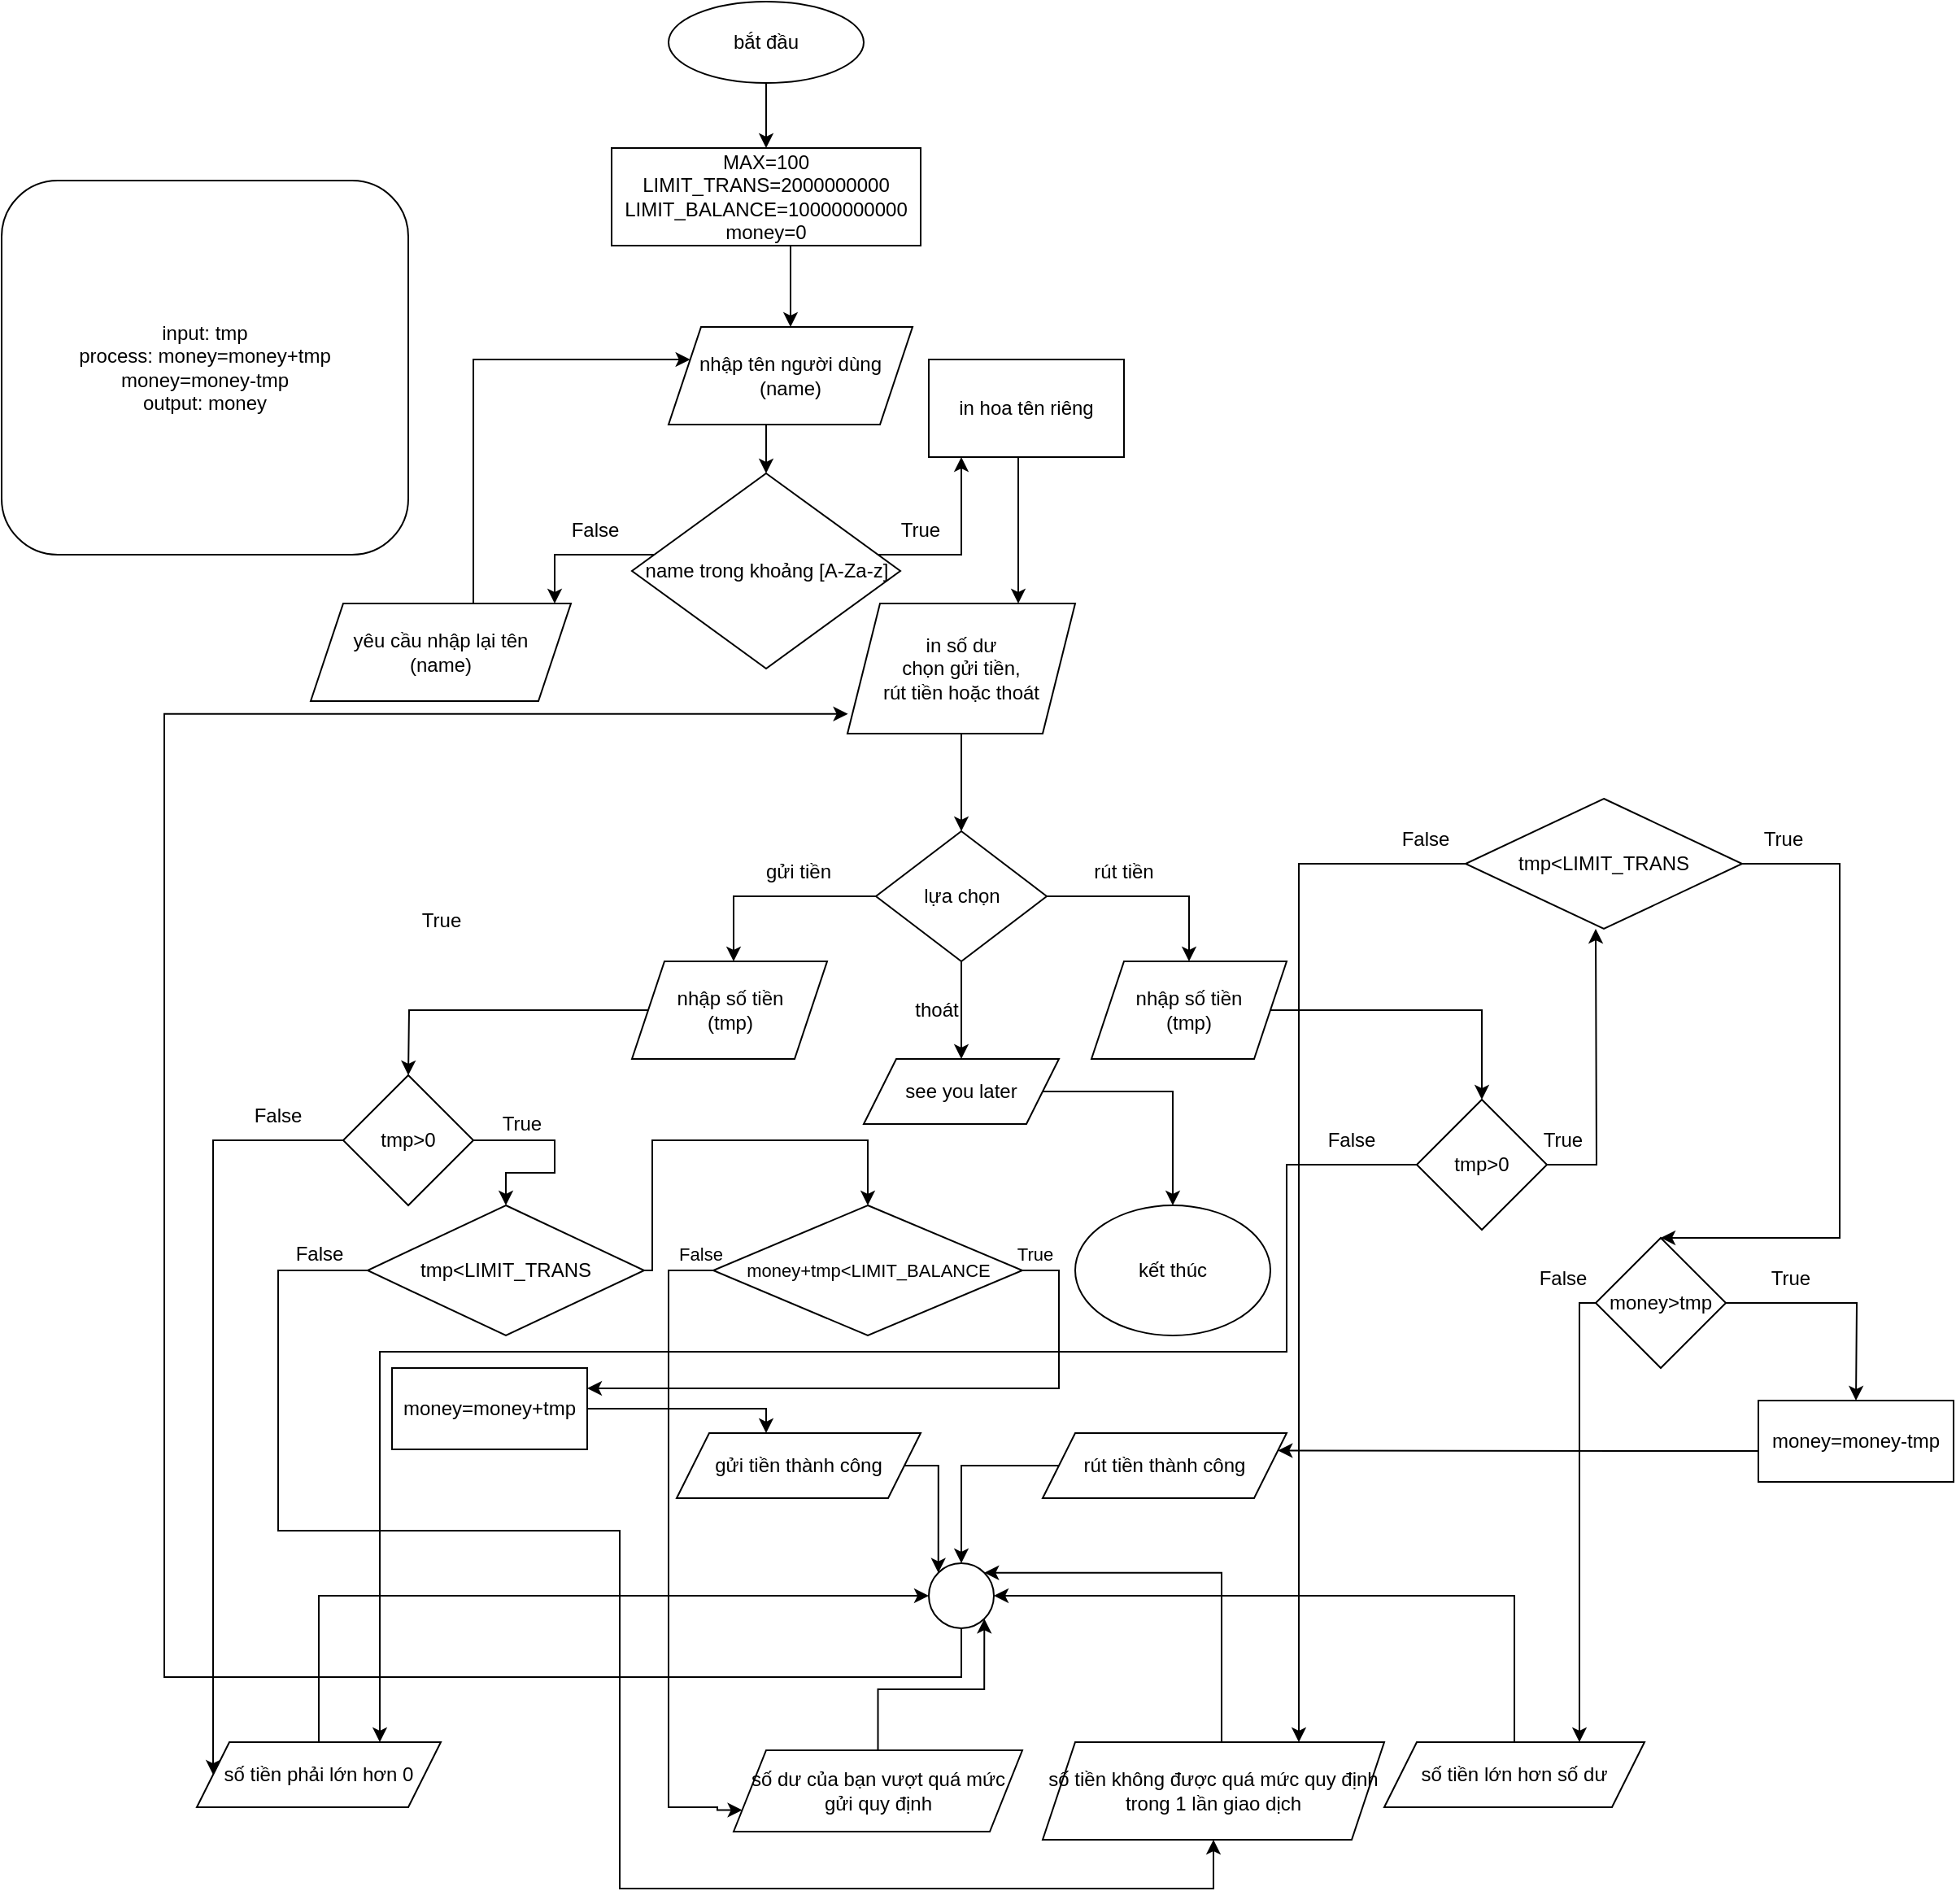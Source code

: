 <mxfile version="21.1.2" type="device">
  <diagram name="Page-1" id="oMAlh6nahrnF8Ww7XJTm">
    <mxGraphModel dx="1600" dy="1874" grid="1" gridSize="10" guides="1" tooltips="1" connect="1" arrows="1" fold="1" page="1" pageScale="1" pageWidth="850" pageHeight="1100" math="0" shadow="0">
      <root>
        <mxCell id="0" />
        <mxCell id="1" parent="0" />
        <mxCell id="y8pR5wxcZNyVzg8NaB7I-1" style="edgeStyle=orthogonalEdgeStyle;rounded=0;orthogonalLoop=1;jettySize=auto;html=1;movable=0;resizable=0;rotatable=0;deletable=0;editable=0;locked=1;connectable=0;" parent="1" source="CdHsnxA1PB7RoH4SgIvb-1" edge="1">
          <mxGeometry relative="1" as="geometry">
            <mxPoint x="500" y="20" as="targetPoint" />
            <Array as="points">
              <mxPoint x="500" y="10" />
              <mxPoint x="500" y="10" />
            </Array>
          </mxGeometry>
        </mxCell>
        <mxCell id="CdHsnxA1PB7RoH4SgIvb-1" value="bắt đầu" style="ellipse;whiteSpace=wrap;html=1;" parent="1" vertex="1">
          <mxGeometry x="440" y="-70" width="120" height="50" as="geometry" />
        </mxCell>
        <mxCell id="y8pR5wxcZNyVzg8NaB7I-46" style="edgeStyle=orthogonalEdgeStyle;rounded=0;orthogonalLoop=1;jettySize=auto;html=1;entryX=0.5;entryY=0;entryDx=0;entryDy=0;movable=0;resizable=0;rotatable=0;deletable=0;editable=0;locked=1;connectable=0;" parent="1" source="y8pR5wxcZNyVzg8NaB7I-2" target="y8pR5wxcZNyVzg8NaB7I-4" edge="1">
          <mxGeometry relative="1" as="geometry">
            <Array as="points">
              <mxPoint x="500" y="200" />
              <mxPoint x="500" y="200" />
            </Array>
          </mxGeometry>
        </mxCell>
        <mxCell id="y8pR5wxcZNyVzg8NaB7I-2" value="nhập tên người dùng&lt;br&gt;(name)" style="shape=parallelogram;perimeter=parallelogramPerimeter;whiteSpace=wrap;html=1;fixedSize=1;" parent="1" vertex="1">
          <mxGeometry x="440" y="130" width="150" height="60" as="geometry" />
        </mxCell>
        <mxCell id="y8pR5wxcZNyVzg8NaB7I-5" style="edgeStyle=orthogonalEdgeStyle;rounded=0;orthogonalLoop=1;jettySize=auto;html=1;movable=0;resizable=0;rotatable=0;deletable=0;editable=0;locked=1;connectable=0;" parent="1" source="y8pR5wxcZNyVzg8NaB7I-4" edge="1">
          <mxGeometry relative="1" as="geometry">
            <mxPoint x="620" y="210" as="targetPoint" />
            <Array as="points">
              <mxPoint x="620" y="270" />
            </Array>
          </mxGeometry>
        </mxCell>
        <mxCell id="y8pR5wxcZNyVzg8NaB7I-9" style="edgeStyle=orthogonalEdgeStyle;rounded=0;orthogonalLoop=1;jettySize=auto;html=1;movable=0;resizable=0;rotatable=0;deletable=0;editable=0;locked=1;connectable=0;" parent="1" source="y8pR5wxcZNyVzg8NaB7I-4" edge="1">
          <mxGeometry relative="1" as="geometry">
            <mxPoint x="370" y="300" as="targetPoint" />
            <Array as="points">
              <mxPoint x="370" y="270" />
            </Array>
          </mxGeometry>
        </mxCell>
        <mxCell id="y8pR5wxcZNyVzg8NaB7I-4" value="name trong khoảng [A-Za-z]" style="rhombus;whiteSpace=wrap;html=1;" parent="1" vertex="1">
          <mxGeometry x="417.5" y="220" width="165" height="120" as="geometry" />
        </mxCell>
        <mxCell id="y8pR5wxcZNyVzg8NaB7I-6" value="True" style="text;html=1;strokeColor=none;fillColor=none;align=center;verticalAlign=middle;whiteSpace=wrap;rounded=0;" parent="1" vertex="1">
          <mxGeometry x="565" y="240" width="60" height="30" as="geometry" />
        </mxCell>
        <mxCell id="y8pR5wxcZNyVzg8NaB7I-8" value="False" style="text;html=1;strokeColor=none;fillColor=none;align=center;verticalAlign=middle;whiteSpace=wrap;rounded=0;" parent="1" vertex="1">
          <mxGeometry x="365" y="240" width="60" height="30" as="geometry" />
        </mxCell>
        <mxCell id="y8pR5wxcZNyVzg8NaB7I-11" value="kết thúc" style="ellipse;whiteSpace=wrap;html=1;" parent="1" vertex="1">
          <mxGeometry x="690" y="670" width="120" height="80" as="geometry" />
        </mxCell>
        <mxCell id="y8pR5wxcZNyVzg8NaB7I-14" style="edgeStyle=orthogonalEdgeStyle;rounded=0;orthogonalLoop=1;jettySize=auto;html=1;movable=0;resizable=0;rotatable=0;deletable=0;editable=0;locked=1;connectable=0;" parent="1" source="y8pR5wxcZNyVzg8NaB7I-13" edge="1" target="y8pR5wxcZNyVzg8NaB7I-2">
          <mxGeometry relative="1" as="geometry">
            <mxPoint x="450" y="150" as="targetPoint" />
            <Array as="points">
              <mxPoint x="320" y="150" />
            </Array>
          </mxGeometry>
        </mxCell>
        <mxCell id="y8pR5wxcZNyVzg8NaB7I-13" value="yêu cầu nhập lại tên&lt;br&gt;(name)" style="shape=parallelogram;perimeter=parallelogramPerimeter;whiteSpace=wrap;html=1;fixedSize=1;" parent="1" vertex="1">
          <mxGeometry x="220" y="300" width="160" height="60" as="geometry" />
        </mxCell>
        <mxCell id="y8pR5wxcZNyVzg8NaB7I-16" style="edgeStyle=orthogonalEdgeStyle;rounded=0;orthogonalLoop=1;jettySize=auto;html=1;movable=0;resizable=0;rotatable=0;deletable=0;editable=0;locked=1;connectable=0;" parent="1" source="y8pR5wxcZNyVzg8NaB7I-15" edge="1">
          <mxGeometry relative="1" as="geometry">
            <mxPoint x="620" y="440" as="targetPoint" />
          </mxGeometry>
        </mxCell>
        <mxCell id="y8pR5wxcZNyVzg8NaB7I-15" value="in số dư&lt;br&gt;chọn gửi tiền, &lt;br&gt;rút tiền hoặc thoát" style="shape=parallelogram;perimeter=parallelogramPerimeter;whiteSpace=wrap;html=1;fixedSize=1;" parent="1" vertex="1">
          <mxGeometry x="550" y="300" width="140" height="80" as="geometry" />
        </mxCell>
        <mxCell id="y8pR5wxcZNyVzg8NaB7I-18" style="edgeStyle=orthogonalEdgeStyle;rounded=0;orthogonalLoop=1;jettySize=auto;html=1;movable=0;resizable=0;rotatable=0;deletable=0;editable=0;locked=1;connectable=0;" parent="1" source="y8pR5wxcZNyVzg8NaB7I-17" edge="1">
          <mxGeometry relative="1" as="geometry">
            <mxPoint x="480" y="520" as="targetPoint" />
            <Array as="points">
              <mxPoint x="480" y="480" />
              <mxPoint x="480" y="480" />
            </Array>
          </mxGeometry>
        </mxCell>
        <mxCell id="y8pR5wxcZNyVzg8NaB7I-19" style="edgeStyle=orthogonalEdgeStyle;rounded=0;orthogonalLoop=1;jettySize=auto;html=1;movable=0;resizable=0;rotatable=0;deletable=0;editable=0;locked=1;connectable=0;" parent="1" source="y8pR5wxcZNyVzg8NaB7I-17" edge="1">
          <mxGeometry relative="1" as="geometry">
            <mxPoint x="760" y="520" as="targetPoint" />
            <Array as="points">
              <mxPoint x="740" y="480" />
              <mxPoint x="740" y="480" />
            </Array>
          </mxGeometry>
        </mxCell>
        <mxCell id="y8pR5wxcZNyVzg8NaB7I-20" style="edgeStyle=orthogonalEdgeStyle;rounded=0;orthogonalLoop=1;jettySize=auto;html=1;movable=1;resizable=1;rotatable=1;deletable=1;editable=1;locked=0;connectable=1;entryX=0.5;entryY=0;entryDx=0;entryDy=0;" parent="1" source="y8pR5wxcZNyVzg8NaB7I-17" edge="1" target="y8pR5wxcZNyVzg8NaB7I-72">
          <mxGeometry relative="1" as="geometry">
            <mxPoint x="620" y="590" as="targetPoint" />
          </mxGeometry>
        </mxCell>
        <mxCell id="y8pR5wxcZNyVzg8NaB7I-17" value="lựa chọn" style="rhombus;whiteSpace=wrap;html=1;" parent="1" vertex="1">
          <mxGeometry x="567.5" y="440" width="105" height="80" as="geometry" />
        </mxCell>
        <mxCell id="y8pR5wxcZNyVzg8NaB7I-21" value="gửi tiền" style="text;html=1;strokeColor=none;fillColor=none;align=center;verticalAlign=middle;whiteSpace=wrap;rounded=0;" parent="1" vertex="1">
          <mxGeometry x="490" y="450" width="60" height="30" as="geometry" />
        </mxCell>
        <mxCell id="y8pR5wxcZNyVzg8NaB7I-22" value="rút tiền" style="text;html=1;strokeColor=none;fillColor=none;align=center;verticalAlign=middle;whiteSpace=wrap;rounded=0;" parent="1" vertex="1">
          <mxGeometry x="690" y="450" width="60" height="30" as="geometry" />
        </mxCell>
        <mxCell id="y8pR5wxcZNyVzg8NaB7I-23" value="thoát" style="text;html=1;strokeColor=none;fillColor=none;align=center;verticalAlign=middle;whiteSpace=wrap;rounded=0;" parent="1" vertex="1">
          <mxGeometry x="575" y="535" width="60" height="30" as="geometry" />
        </mxCell>
        <mxCell id="y8pR5wxcZNyVzg8NaB7I-26" style="edgeStyle=orthogonalEdgeStyle;rounded=0;orthogonalLoop=1;jettySize=auto;html=1;movable=0;resizable=0;rotatable=0;deletable=0;editable=0;locked=1;connectable=0;" parent="1" source="y8pR5wxcZNyVzg8NaB7I-24" edge="1">
          <mxGeometry relative="1" as="geometry">
            <mxPoint x="280" y="590" as="targetPoint" />
          </mxGeometry>
        </mxCell>
        <mxCell id="y8pR5wxcZNyVzg8NaB7I-24" value="nhập số tiền&lt;br&gt;(tmp)" style="shape=parallelogram;perimeter=parallelogramPerimeter;whiteSpace=wrap;html=1;fixedSize=1;" parent="1" vertex="1">
          <mxGeometry x="417.5" y="520" width="120" height="60" as="geometry" />
        </mxCell>
        <mxCell id="y8pR5wxcZNyVzg8NaB7I-27" style="edgeStyle=orthogonalEdgeStyle;rounded=0;orthogonalLoop=1;jettySize=auto;html=1;movable=0;resizable=0;rotatable=0;deletable=0;editable=0;locked=1;connectable=0;" parent="1" source="y8pR5wxcZNyVzg8NaB7I-25" target="y8pR5wxcZNyVzg8NaB7I-39" edge="1">
          <mxGeometry relative="1" as="geometry">
            <mxPoint x="930" y="550" as="targetPoint" />
          </mxGeometry>
        </mxCell>
        <mxCell id="y8pR5wxcZNyVzg8NaB7I-25" value="nhập số tiền&lt;br&gt;(tmp)" style="shape=parallelogram;perimeter=parallelogramPerimeter;whiteSpace=wrap;html=1;fixedSize=1;" parent="1" vertex="1">
          <mxGeometry x="700" y="520" width="120" height="60" as="geometry" />
        </mxCell>
        <mxCell id="y8pR5wxcZNyVzg8NaB7I-29" style="edgeStyle=orthogonalEdgeStyle;rounded=0;orthogonalLoop=1;jettySize=auto;html=1;entryX=0;entryY=0.5;entryDx=0;entryDy=0;" parent="1" source="y8pR5wxcZNyVzg8NaB7I-28" target="y8pR5wxcZNyVzg8NaB7I-34" edge="1">
          <mxGeometry relative="1" as="geometry">
            <mxPoint x="300" y="720" as="targetPoint" />
            <Array as="points">
              <mxPoint x="160" y="630" />
            </Array>
          </mxGeometry>
        </mxCell>
        <mxCell id="1MU2ezovRidm6G-BeYjr-18" style="edgeStyle=orthogonalEdgeStyle;rounded=0;orthogonalLoop=1;jettySize=auto;html=1;entryX=0.5;entryY=0;entryDx=0;entryDy=0;" edge="1" parent="1" source="y8pR5wxcZNyVzg8NaB7I-28" target="1MU2ezovRidm6G-BeYjr-16">
          <mxGeometry relative="1" as="geometry">
            <mxPoint x="400" y="660" as="targetPoint" />
            <Array as="points">
              <mxPoint x="370" y="630" />
              <mxPoint x="370" y="650" />
              <mxPoint x="340" y="650" />
            </Array>
          </mxGeometry>
        </mxCell>
        <mxCell id="y8pR5wxcZNyVzg8NaB7I-28" value="tmp&amp;gt;0" style="rhombus;whiteSpace=wrap;html=1;direction=south;" parent="1" vertex="1">
          <mxGeometry x="240" y="590" width="80" height="80" as="geometry" />
        </mxCell>
        <mxCell id="y8pR5wxcZNyVzg8NaB7I-30" value="False" style="text;html=1;strokeColor=none;fillColor=none;align=center;verticalAlign=middle;whiteSpace=wrap;rounded=0;" parent="1" vertex="1">
          <mxGeometry x="170" y="600" width="60" height="30" as="geometry" />
        </mxCell>
        <mxCell id="y8pR5wxcZNyVzg8NaB7I-32" value="True" style="text;html=1;strokeColor=none;fillColor=none;align=center;verticalAlign=middle;whiteSpace=wrap;rounded=0;" parent="1" vertex="1">
          <mxGeometry x="320" y="605" width="60" height="30" as="geometry" />
        </mxCell>
        <mxCell id="y8pR5wxcZNyVzg8NaB7I-52" style="edgeStyle=orthogonalEdgeStyle;rounded=0;orthogonalLoop=1;jettySize=auto;html=1;entryX=0;entryY=0.5;entryDx=0;entryDy=0;" parent="1" source="y8pR5wxcZNyVzg8NaB7I-34" target="y8pR5wxcZNyVzg8NaB7I-51" edge="1">
          <mxGeometry relative="1" as="geometry">
            <mxPoint x="580" y="850" as="targetPoint" />
            <Array as="points">
              <mxPoint x="310" y="910" />
              <mxPoint x="600" y="910" />
            </Array>
          </mxGeometry>
        </mxCell>
        <mxCell id="y8pR5wxcZNyVzg8NaB7I-34" value="số tiền phải lớn hơn 0" style="shape=parallelogram;perimeter=parallelogramPerimeter;whiteSpace=wrap;html=1;fixedSize=1;" parent="1" vertex="1">
          <mxGeometry x="150" y="1000" width="150" height="40" as="geometry" />
        </mxCell>
        <mxCell id="y8pR5wxcZNyVzg8NaB7I-37" style="edgeStyle=orthogonalEdgeStyle;rounded=0;orthogonalLoop=1;jettySize=auto;html=1;entryX=0.75;entryY=0;entryDx=0;entryDy=0;" parent="1" source="y8pR5wxcZNyVzg8NaB7I-39" target="y8pR5wxcZNyVzg8NaB7I-34" edge="1">
          <mxGeometry relative="1" as="geometry">
            <mxPoint x="260" y="990" as="targetPoint" />
            <Array as="points">
              <mxPoint x="820" y="645" />
              <mxPoint x="820" y="760" />
              <mxPoint x="263" y="760" />
            </Array>
          </mxGeometry>
        </mxCell>
        <mxCell id="y8pR5wxcZNyVzg8NaB7I-38" style="edgeStyle=orthogonalEdgeStyle;rounded=0;orthogonalLoop=1;jettySize=auto;html=1;" parent="1" source="y8pR5wxcZNyVzg8NaB7I-39" edge="1">
          <mxGeometry relative="1" as="geometry">
            <mxPoint x="1010" y="500" as="targetPoint" />
          </mxGeometry>
        </mxCell>
        <mxCell id="y8pR5wxcZNyVzg8NaB7I-39" value="tmp&amp;gt;0" style="rhombus;whiteSpace=wrap;html=1;direction=south;" parent="1" vertex="1">
          <mxGeometry x="900" y="605" width="80" height="80" as="geometry" />
        </mxCell>
        <mxCell id="y8pR5wxcZNyVzg8NaB7I-40" value="False" style="text;html=1;strokeColor=none;fillColor=none;align=center;verticalAlign=middle;whiteSpace=wrap;rounded=0;" parent="1" vertex="1">
          <mxGeometry x="830" y="615" width="60" height="30" as="geometry" />
        </mxCell>
        <mxCell id="y8pR5wxcZNyVzg8NaB7I-41" value="True" style="text;html=1;strokeColor=none;fillColor=none;align=center;verticalAlign=middle;whiteSpace=wrap;rounded=0;" parent="1" vertex="1">
          <mxGeometry x="960" y="615" width="60" height="30" as="geometry" />
        </mxCell>
        <mxCell id="y8pR5wxcZNyVzg8NaB7I-50" style="edgeStyle=orthogonalEdgeStyle;rounded=0;orthogonalLoop=1;jettySize=auto;html=1;entryX=0.75;entryY=0;entryDx=0;entryDy=0;" parent="1" source="y8pR5wxcZNyVzg8NaB7I-44" edge="1" target="y8pR5wxcZNyVzg8NaB7I-68">
          <mxGeometry relative="1" as="geometry">
            <mxPoint x="930" y="880" as="targetPoint" />
            <Array as="points">
              <mxPoint x="1000" y="730" />
            </Array>
          </mxGeometry>
        </mxCell>
        <mxCell id="y8pR5wxcZNyVzg8NaB7I-57" style="edgeStyle=orthogonalEdgeStyle;rounded=0;orthogonalLoop=1;jettySize=auto;html=1;" parent="1" source="y8pR5wxcZNyVzg8NaB7I-44" edge="1">
          <mxGeometry relative="1" as="geometry">
            <mxPoint x="1170.0" y="790" as="targetPoint" />
          </mxGeometry>
        </mxCell>
        <mxCell id="y8pR5wxcZNyVzg8NaB7I-44" value="money&amp;gt;tmp" style="rhombus;whiteSpace=wrap;html=1;" parent="1" vertex="1">
          <mxGeometry x="1010" y="690" width="80" height="80" as="geometry" />
        </mxCell>
        <mxCell id="y8pR5wxcZNyVzg8NaB7I-49" style="edgeStyle=orthogonalEdgeStyle;rounded=0;orthogonalLoop=1;jettySize=auto;html=1;entryX=0.75;entryY=0;entryDx=0;entryDy=0;movable=0;resizable=0;rotatable=0;deletable=0;editable=0;locked=1;connectable=0;" parent="1" source="y8pR5wxcZNyVzg8NaB7I-47" target="y8pR5wxcZNyVzg8NaB7I-15" edge="1">
          <mxGeometry relative="1" as="geometry">
            <Array as="points">
              <mxPoint x="655" y="230" />
              <mxPoint x="655" y="230" />
            </Array>
          </mxGeometry>
        </mxCell>
        <mxCell id="y8pR5wxcZNyVzg8NaB7I-47" value="in hoa tên riêng" style="rounded=0;whiteSpace=wrap;html=1;" parent="1" vertex="1">
          <mxGeometry x="600" y="150" width="120" height="60" as="geometry" />
        </mxCell>
        <mxCell id="y8pR5wxcZNyVzg8NaB7I-54" style="edgeStyle=orthogonalEdgeStyle;rounded=0;orthogonalLoop=1;jettySize=auto;html=1;entryX=0.002;entryY=0.849;entryDx=0;entryDy=0;entryPerimeter=0;movable=0;resizable=0;rotatable=0;deletable=0;editable=0;locked=1;connectable=0;" parent="1" source="y8pR5wxcZNyVzg8NaB7I-51" target="y8pR5wxcZNyVzg8NaB7I-15" edge="1">
          <mxGeometry relative="1" as="geometry">
            <mxPoint x="30" y="800" as="targetPoint" />
            <Array as="points">
              <mxPoint x="620" y="960" />
              <mxPoint x="130" y="960" />
              <mxPoint x="130" y="368" />
            </Array>
          </mxGeometry>
        </mxCell>
        <mxCell id="y8pR5wxcZNyVzg8NaB7I-51" value="" style="ellipse;whiteSpace=wrap;html=1;aspect=fixed;" parent="1" vertex="1">
          <mxGeometry x="600" y="890" width="40" height="40" as="geometry" />
        </mxCell>
        <mxCell id="y8pR5wxcZNyVzg8NaB7I-58" value="False" style="text;html=1;strokeColor=none;fillColor=none;align=center;verticalAlign=middle;whiteSpace=wrap;rounded=0;" parent="1" vertex="1">
          <mxGeometry x="960" y="700" width="60" height="30" as="geometry" />
        </mxCell>
        <mxCell id="y8pR5wxcZNyVzg8NaB7I-59" value="True" style="text;html=1;strokeColor=none;fillColor=none;align=center;verticalAlign=middle;whiteSpace=wrap;rounded=0;" parent="1" vertex="1">
          <mxGeometry x="1100" y="700" width="60" height="30" as="geometry" />
        </mxCell>
        <mxCell id="y8pR5wxcZNyVzg8NaB7I-64" style="edgeStyle=orthogonalEdgeStyle;rounded=0;orthogonalLoop=1;jettySize=auto;html=1;" parent="1" source="y8pR5wxcZNyVzg8NaB7I-60" edge="1">
          <mxGeometry relative="1" as="geometry">
            <mxPoint x="500" y="810" as="targetPoint" />
            <Array as="points">
              <mxPoint x="500" y="795" />
            </Array>
          </mxGeometry>
        </mxCell>
        <mxCell id="y8pR5wxcZNyVzg8NaB7I-60" value="money=money+tmp" style="rounded=0;whiteSpace=wrap;html=1;" parent="1" vertex="1">
          <mxGeometry x="270" y="770" width="120" height="50" as="geometry" />
        </mxCell>
        <mxCell id="y8pR5wxcZNyVzg8NaB7I-63" style="edgeStyle=orthogonalEdgeStyle;rounded=0;orthogonalLoop=1;jettySize=auto;html=1;entryX=0;entryY=0;entryDx=0;entryDy=0;" parent="1" source="y8pR5wxcZNyVzg8NaB7I-62" target="y8pR5wxcZNyVzg8NaB7I-51" edge="1">
          <mxGeometry relative="1" as="geometry">
            <Array as="points">
              <mxPoint x="606" y="830" />
            </Array>
          </mxGeometry>
        </mxCell>
        <mxCell id="y8pR5wxcZNyVzg8NaB7I-62" value="gửi tiền thành công" style="shape=parallelogram;perimeter=parallelogramPerimeter;whiteSpace=wrap;html=1;fixedSize=1;" parent="1" vertex="1">
          <mxGeometry x="445" y="810" width="150" height="40" as="geometry" />
        </mxCell>
        <mxCell id="y8pR5wxcZNyVzg8NaB7I-70" style="edgeStyle=orthogonalEdgeStyle;rounded=0;orthogonalLoop=1;jettySize=auto;html=1;entryX=1;entryY=0.25;entryDx=0;entryDy=0;" parent="1" source="y8pR5wxcZNyVzg8NaB7I-65" target="y8pR5wxcZNyVzg8NaB7I-66" edge="1">
          <mxGeometry relative="1" as="geometry">
            <Array as="points">
              <mxPoint x="1030" y="821" />
              <mxPoint x="1030" y="821" />
            </Array>
          </mxGeometry>
        </mxCell>
        <mxCell id="y8pR5wxcZNyVzg8NaB7I-65" value="money=money-tmp" style="rounded=0;whiteSpace=wrap;html=1;" parent="1" vertex="1">
          <mxGeometry x="1110" y="790" width="120" height="50" as="geometry" />
        </mxCell>
        <mxCell id="y8pR5wxcZNyVzg8NaB7I-67" style="edgeStyle=orthogonalEdgeStyle;rounded=0;orthogonalLoop=1;jettySize=auto;html=1;entryX=0.5;entryY=0;entryDx=0;entryDy=0;" parent="1" source="y8pR5wxcZNyVzg8NaB7I-66" target="y8pR5wxcZNyVzg8NaB7I-51" edge="1">
          <mxGeometry relative="1" as="geometry" />
        </mxCell>
        <mxCell id="y8pR5wxcZNyVzg8NaB7I-66" value="rút tiền thành công" style="shape=parallelogram;perimeter=parallelogramPerimeter;whiteSpace=wrap;html=1;fixedSize=1;" parent="1" vertex="1">
          <mxGeometry x="670" y="810" width="150" height="40" as="geometry" />
        </mxCell>
        <mxCell id="y8pR5wxcZNyVzg8NaB7I-69" style="edgeStyle=orthogonalEdgeStyle;rounded=0;orthogonalLoop=1;jettySize=auto;html=1;entryX=1;entryY=0.5;entryDx=0;entryDy=0;" parent="1" source="y8pR5wxcZNyVzg8NaB7I-68" target="y8pR5wxcZNyVzg8NaB7I-51" edge="1">
          <mxGeometry relative="1" as="geometry">
            <Array as="points">
              <mxPoint x="810" y="910" />
              <mxPoint x="810" y="910" />
            </Array>
          </mxGeometry>
        </mxCell>
        <mxCell id="y8pR5wxcZNyVzg8NaB7I-68" value="số tiền lớn hơn số dư" style="shape=parallelogram;perimeter=parallelogramPerimeter;whiteSpace=wrap;html=1;fixedSize=1;" parent="1" vertex="1">
          <mxGeometry x="880" y="1000" width="160" height="40" as="geometry" />
        </mxCell>
        <mxCell id="y8pR5wxcZNyVzg8NaB7I-73" style="edgeStyle=orthogonalEdgeStyle;rounded=0;orthogonalLoop=1;jettySize=auto;html=1;entryX=0.5;entryY=0;entryDx=0;entryDy=0;" parent="1" source="y8pR5wxcZNyVzg8NaB7I-72" target="y8pR5wxcZNyVzg8NaB7I-11" edge="1">
          <mxGeometry relative="1" as="geometry" />
        </mxCell>
        <mxCell id="y8pR5wxcZNyVzg8NaB7I-72" value="see you later" style="shape=parallelogram;perimeter=parallelogramPerimeter;whiteSpace=wrap;html=1;fixedSize=1;" parent="1" vertex="1">
          <mxGeometry x="560" y="580" width="120" height="40" as="geometry" />
        </mxCell>
        <mxCell id="lLIlpb1FzrKMfDGVQR3W-1" value="input: tmp&lt;br&gt;process: money=money+tmp&lt;br&gt;money=money-tmp&lt;br&gt;output: money" style="rounded=1;whiteSpace=wrap;html=1;" parent="1" vertex="1">
          <mxGeometry x="30" y="40" width="250" height="230" as="geometry" />
        </mxCell>
        <mxCell id="1MU2ezovRidm6G-BeYjr-4" style="edgeStyle=orthogonalEdgeStyle;rounded=0;orthogonalLoop=1;jettySize=auto;html=1;entryX=0.5;entryY=0;entryDx=0;entryDy=0;movable=0;resizable=0;rotatable=0;deletable=0;editable=0;locked=1;connectable=0;" edge="1" parent="1" source="1MU2ezovRidm6G-BeYjr-2" target="y8pR5wxcZNyVzg8NaB7I-2">
          <mxGeometry relative="1" as="geometry">
            <Array as="points">
              <mxPoint x="515" y="90" />
              <mxPoint x="515" y="90" />
            </Array>
          </mxGeometry>
        </mxCell>
        <mxCell id="1MU2ezovRidm6G-BeYjr-2" value="MAX=100&lt;br&gt;LIMIT_TRANS=2000000000&lt;br&gt;LIMIT_BALANCE=10000000000&lt;br&gt;money=0" style="rounded=0;whiteSpace=wrap;html=1;" vertex="1" parent="1">
          <mxGeometry x="405" y="20" width="190" height="60" as="geometry" />
        </mxCell>
        <mxCell id="1MU2ezovRidm6G-BeYjr-8" style="edgeStyle=orthogonalEdgeStyle;rounded=0;orthogonalLoop=1;jettySize=auto;html=1;entryX=0.5;entryY=0;entryDx=0;entryDy=0;" edge="1" parent="1" source="1MU2ezovRidm6G-BeYjr-5" target="y8pR5wxcZNyVzg8NaB7I-44">
          <mxGeometry relative="1" as="geometry">
            <mxPoint x="1050" y="650" as="targetPoint" />
            <Array as="points">
              <mxPoint x="1160" y="460" />
              <mxPoint x="1160" y="690" />
            </Array>
          </mxGeometry>
        </mxCell>
        <mxCell id="1MU2ezovRidm6G-BeYjr-13" style="edgeStyle=orthogonalEdgeStyle;rounded=0;orthogonalLoop=1;jettySize=auto;html=1;entryX=0.75;entryY=0;entryDx=0;entryDy=0;" edge="1" parent="1" source="1MU2ezovRidm6G-BeYjr-5" target="1MU2ezovRidm6G-BeYjr-15">
          <mxGeometry relative="1" as="geometry">
            <mxPoint x="830" y="990" as="targetPoint" />
            <Array as="points">
              <mxPoint x="828" y="460" />
            </Array>
          </mxGeometry>
        </mxCell>
        <mxCell id="1MU2ezovRidm6G-BeYjr-5" value="tmp&amp;lt;LIMIT_TRANS" style="rhombus;whiteSpace=wrap;html=1;" vertex="1" parent="1">
          <mxGeometry x="930" y="420" width="170" height="80" as="geometry" />
        </mxCell>
        <mxCell id="1MU2ezovRidm6G-BeYjr-12" value="True" style="text;html=1;align=center;verticalAlign=middle;resizable=0;points=[];autosize=1;strokeColor=none;fillColor=none;" vertex="1" parent="1">
          <mxGeometry x="1100" y="430" width="50" height="30" as="geometry" />
        </mxCell>
        <mxCell id="1MU2ezovRidm6G-BeYjr-14" value="False" style="text;html=1;align=center;verticalAlign=middle;resizable=0;points=[];autosize=1;strokeColor=none;fillColor=none;" vertex="1" parent="1">
          <mxGeometry x="880" y="430" width="50" height="30" as="geometry" />
        </mxCell>
        <mxCell id="1MU2ezovRidm6G-BeYjr-22" style="edgeStyle=orthogonalEdgeStyle;rounded=0;orthogonalLoop=1;jettySize=auto;html=1;entryX=1;entryY=0;entryDx=0;entryDy=0;" edge="1" parent="1" source="1MU2ezovRidm6G-BeYjr-15" target="y8pR5wxcZNyVzg8NaB7I-51">
          <mxGeometry relative="1" as="geometry">
            <Array as="points">
              <mxPoint x="780" y="896" />
            </Array>
          </mxGeometry>
        </mxCell>
        <mxCell id="1MU2ezovRidm6G-BeYjr-15" value="số tiền không được quá mức quy định trong 1 lần giao dịch" style="shape=parallelogram;perimeter=parallelogramPerimeter;whiteSpace=wrap;html=1;fixedSize=1;" vertex="1" parent="1">
          <mxGeometry x="670" y="1000" width="210" height="60" as="geometry" />
        </mxCell>
        <mxCell id="1MU2ezovRidm6G-BeYjr-19" style="edgeStyle=orthogonalEdgeStyle;rounded=0;orthogonalLoop=1;jettySize=auto;html=1;movable=1;resizable=1;rotatable=1;deletable=1;editable=1;locked=0;connectable=1;entryX=0.5;entryY=1;entryDx=0;entryDy=0;" edge="1" parent="1" source="1MU2ezovRidm6G-BeYjr-16" target="1MU2ezovRidm6G-BeYjr-15">
          <mxGeometry relative="1" as="geometry">
            <mxPoint x="780" y="1080" as="targetPoint" />
            <Array as="points">
              <mxPoint x="200" y="710" />
              <mxPoint x="200" y="870" />
              <mxPoint x="410" y="870" />
              <mxPoint x="410" y="1090" />
              <mxPoint x="775" y="1090" />
            </Array>
          </mxGeometry>
        </mxCell>
        <mxCell id="1MU2ezovRidm6G-BeYjr-38" style="edgeStyle=orthogonalEdgeStyle;shape=connector;rounded=0;orthogonalLoop=1;jettySize=auto;html=1;exitX=1;exitY=0.5;exitDx=0;exitDy=0;labelBackgroundColor=default;strokeColor=default;fontFamily=Helvetica;fontSize=11;fontColor=default;endArrow=classic;entryX=0.5;entryY=0;entryDx=0;entryDy=0;" edge="1" parent="1" source="1MU2ezovRidm6G-BeYjr-16" target="1MU2ezovRidm6G-BeYjr-37">
          <mxGeometry relative="1" as="geometry">
            <mxPoint x="450" y="630" as="targetPoint" />
            <Array as="points">
              <mxPoint x="430" y="710" />
              <mxPoint x="430" y="630" />
              <mxPoint x="563" y="630" />
            </Array>
          </mxGeometry>
        </mxCell>
        <mxCell id="1MU2ezovRidm6G-BeYjr-16" value="tmp&amp;lt;LIMIT_TRANS" style="rhombus;whiteSpace=wrap;html=1;" vertex="1" parent="1">
          <mxGeometry x="255" y="670" width="170" height="80" as="geometry" />
        </mxCell>
        <mxCell id="1MU2ezovRidm6G-BeYjr-25" style="edgeStyle=orthogonalEdgeStyle;rounded=0;orthogonalLoop=1;jettySize=auto;html=1;entryX=1;entryY=1;entryDx=0;entryDy=0;" edge="1" parent="1" source="1MU2ezovRidm6G-BeYjr-24" target="y8pR5wxcZNyVzg8NaB7I-51">
          <mxGeometry relative="1" as="geometry" />
        </mxCell>
        <mxCell id="1MU2ezovRidm6G-BeYjr-24" value="số dư của bạn vượt quá mức gửi quy định" style="shape=parallelogram;perimeter=parallelogramPerimeter;whiteSpace=wrap;html=1;fixedSize=1;" vertex="1" parent="1">
          <mxGeometry x="480" y="1005" width="177.5" height="50" as="geometry" />
        </mxCell>
        <mxCell id="1MU2ezovRidm6G-BeYjr-30" value="False" style="text;html=1;align=center;verticalAlign=middle;resizable=0;points=[];autosize=1;strokeColor=none;fillColor=none;" vertex="1" parent="1">
          <mxGeometry x="200" y="685" width="50" height="30" as="geometry" />
        </mxCell>
        <mxCell id="1MU2ezovRidm6G-BeYjr-31" value="True" style="text;html=1;align=center;verticalAlign=middle;resizable=0;points=[];autosize=1;strokeColor=none;fillColor=none;" vertex="1" parent="1">
          <mxGeometry x="275" y="480" width="50" height="30" as="geometry" />
        </mxCell>
        <mxCell id="1MU2ezovRidm6G-BeYjr-39" style="edgeStyle=orthogonalEdgeStyle;shape=connector;rounded=0;orthogonalLoop=1;jettySize=auto;html=1;exitX=0;exitY=0.5;exitDx=0;exitDy=0;labelBackgroundColor=default;strokeColor=default;fontFamily=Helvetica;fontSize=11;fontColor=default;endArrow=classic;entryX=0;entryY=0.75;entryDx=0;entryDy=0;" edge="1" parent="1" source="1MU2ezovRidm6G-BeYjr-37" target="1MU2ezovRidm6G-BeYjr-24">
          <mxGeometry relative="1" as="geometry">
            <mxPoint x="450" y="1040" as="targetPoint" />
            <Array as="points">
              <mxPoint x="440" y="710" />
              <mxPoint x="440" y="1040" />
              <mxPoint x="470" y="1040" />
              <mxPoint x="470" y="1042" />
            </Array>
          </mxGeometry>
        </mxCell>
        <mxCell id="1MU2ezovRidm6G-BeYjr-41" style="edgeStyle=orthogonalEdgeStyle;shape=connector;rounded=0;orthogonalLoop=1;jettySize=auto;html=1;labelBackgroundColor=default;strokeColor=default;fontFamily=Helvetica;fontSize=11;fontColor=default;endArrow=classic;entryX=1;entryY=0.25;entryDx=0;entryDy=0;" edge="1" parent="1" source="1MU2ezovRidm6G-BeYjr-37" target="y8pR5wxcZNyVzg8NaB7I-60">
          <mxGeometry relative="1" as="geometry">
            <mxPoint x="680" y="780" as="targetPoint" />
            <Array as="points">
              <mxPoint x="680" y="710" />
              <mxPoint x="680" y="783" />
            </Array>
          </mxGeometry>
        </mxCell>
        <mxCell id="1MU2ezovRidm6G-BeYjr-37" value="money+tmp&amp;lt;LIMIT_BALANCE" style="rhombus;whiteSpace=wrap;html=1;fontFamily=Helvetica;fontSize=11;fontColor=default;" vertex="1" parent="1">
          <mxGeometry x="467.5" y="670" width="190" height="80" as="geometry" />
        </mxCell>
        <mxCell id="1MU2ezovRidm6G-BeYjr-40" value="False" style="text;html=1;strokeColor=none;fillColor=none;align=center;verticalAlign=middle;whiteSpace=wrap;rounded=0;fontSize=11;fontFamily=Helvetica;fontColor=default;" vertex="1" parent="1">
          <mxGeometry x="430" y="685" width="60" height="30" as="geometry" />
        </mxCell>
        <mxCell id="1MU2ezovRidm6G-BeYjr-42" value="True" style="text;html=1;align=center;verticalAlign=middle;resizable=0;points=[];autosize=1;strokeColor=none;fillColor=none;fontSize=11;fontFamily=Helvetica;fontColor=default;" vertex="1" parent="1">
          <mxGeometry x="640" y="685" width="50" height="30" as="geometry" />
        </mxCell>
      </root>
    </mxGraphModel>
  </diagram>
</mxfile>

